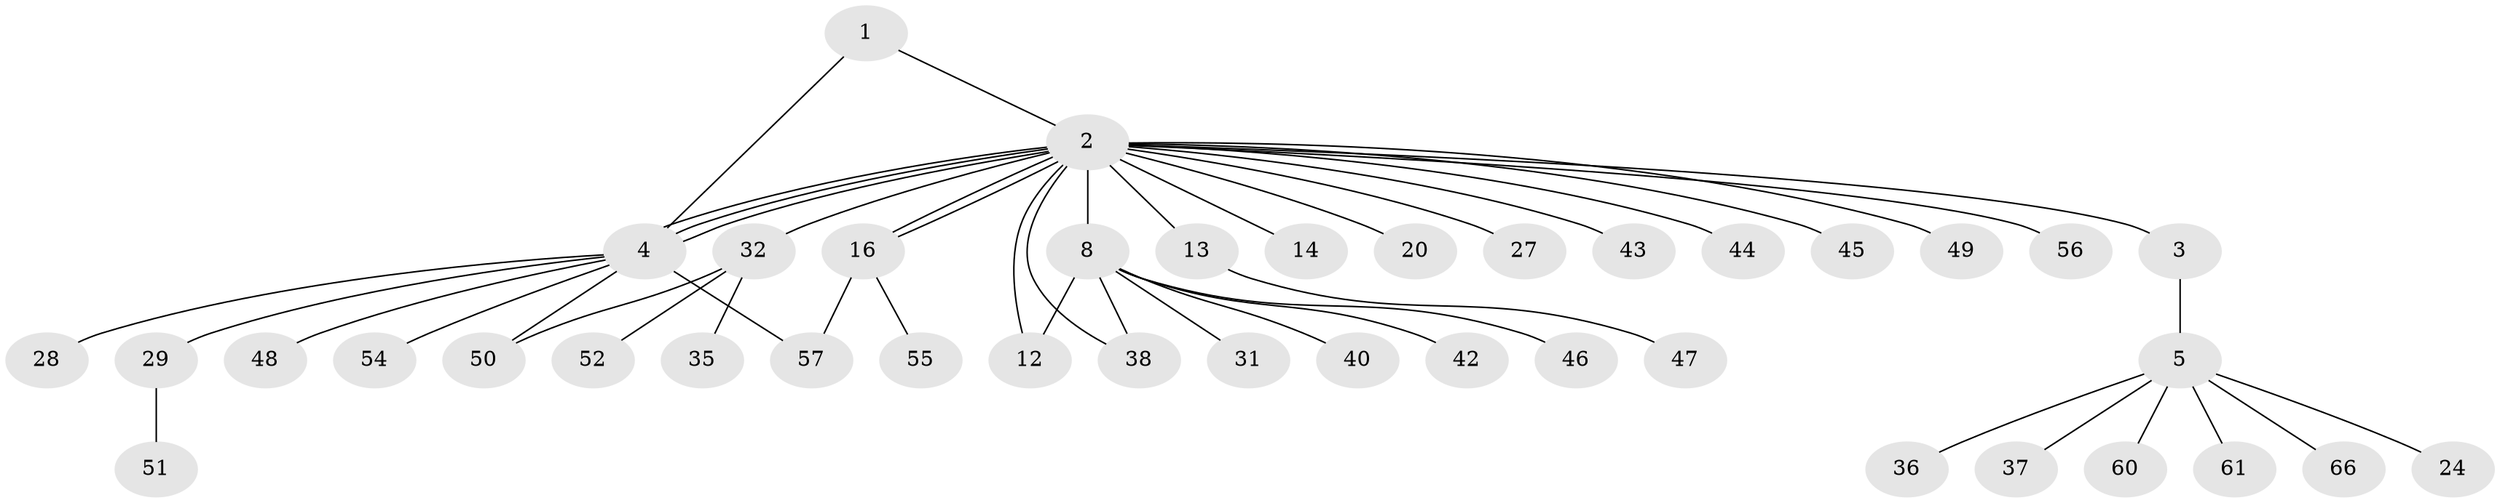 // original degree distribution, {2: 0.1791044776119403, 37: 0.014925373134328358, 3: 0.08955223880597014, 13: 0.014925373134328358, 7: 0.014925373134328358, 1: 0.582089552238806, 11: 0.014925373134328358, 4: 0.07462686567164178, 5: 0.014925373134328358}
// Generated by graph-tools (version 1.1) at 2025/18/03/04/25 18:18:18]
// undirected, 40 vertices, 47 edges
graph export_dot {
graph [start="1"]
  node [color=gray90,style=filled];
  1;
  2 [super="+10+15+7+33+64+6+22+18+25+9+41+39"];
  3 [super="+30"];
  4 [super="+34+65+11+21+17"];
  5;
  8 [super="+23+67"];
  12;
  13 [super="+63+19"];
  14;
  16;
  20;
  24;
  27;
  28;
  29;
  31 [super="+62"];
  32;
  35;
  36;
  37 [super="+53"];
  38;
  40;
  42;
  43;
  44;
  45;
  46;
  47;
  48;
  49;
  50;
  51;
  52;
  54;
  55;
  56;
  57;
  60;
  61;
  66;
  1 -- 2;
  1 -- 4;
  2 -- 3;
  2 -- 4 [weight=5];
  2 -- 4;
  2 -- 4;
  2 -- 8 [weight=3];
  2 -- 13;
  2 -- 14;
  2 -- 16;
  2 -- 16;
  2 -- 27;
  2 -- 32;
  2 -- 38;
  2 -- 43;
  2 -- 44 [weight=2];
  2 -- 45;
  2 -- 49;
  2 -- 56;
  2 -- 20 [weight=2];
  2 -- 12;
  3 -- 5;
  4 -- 28;
  4 -- 29;
  4 -- 48;
  4 -- 57;
  4 -- 54;
  4 -- 50;
  5 -- 24;
  5 -- 36;
  5 -- 37;
  5 -- 60;
  5 -- 61;
  5 -- 66;
  8 -- 12;
  8 -- 31;
  8 -- 38;
  8 -- 40;
  8 -- 42;
  8 -- 46;
  13 -- 47;
  16 -- 55;
  16 -- 57;
  29 -- 51;
  32 -- 35;
  32 -- 50;
  32 -- 52;
}
